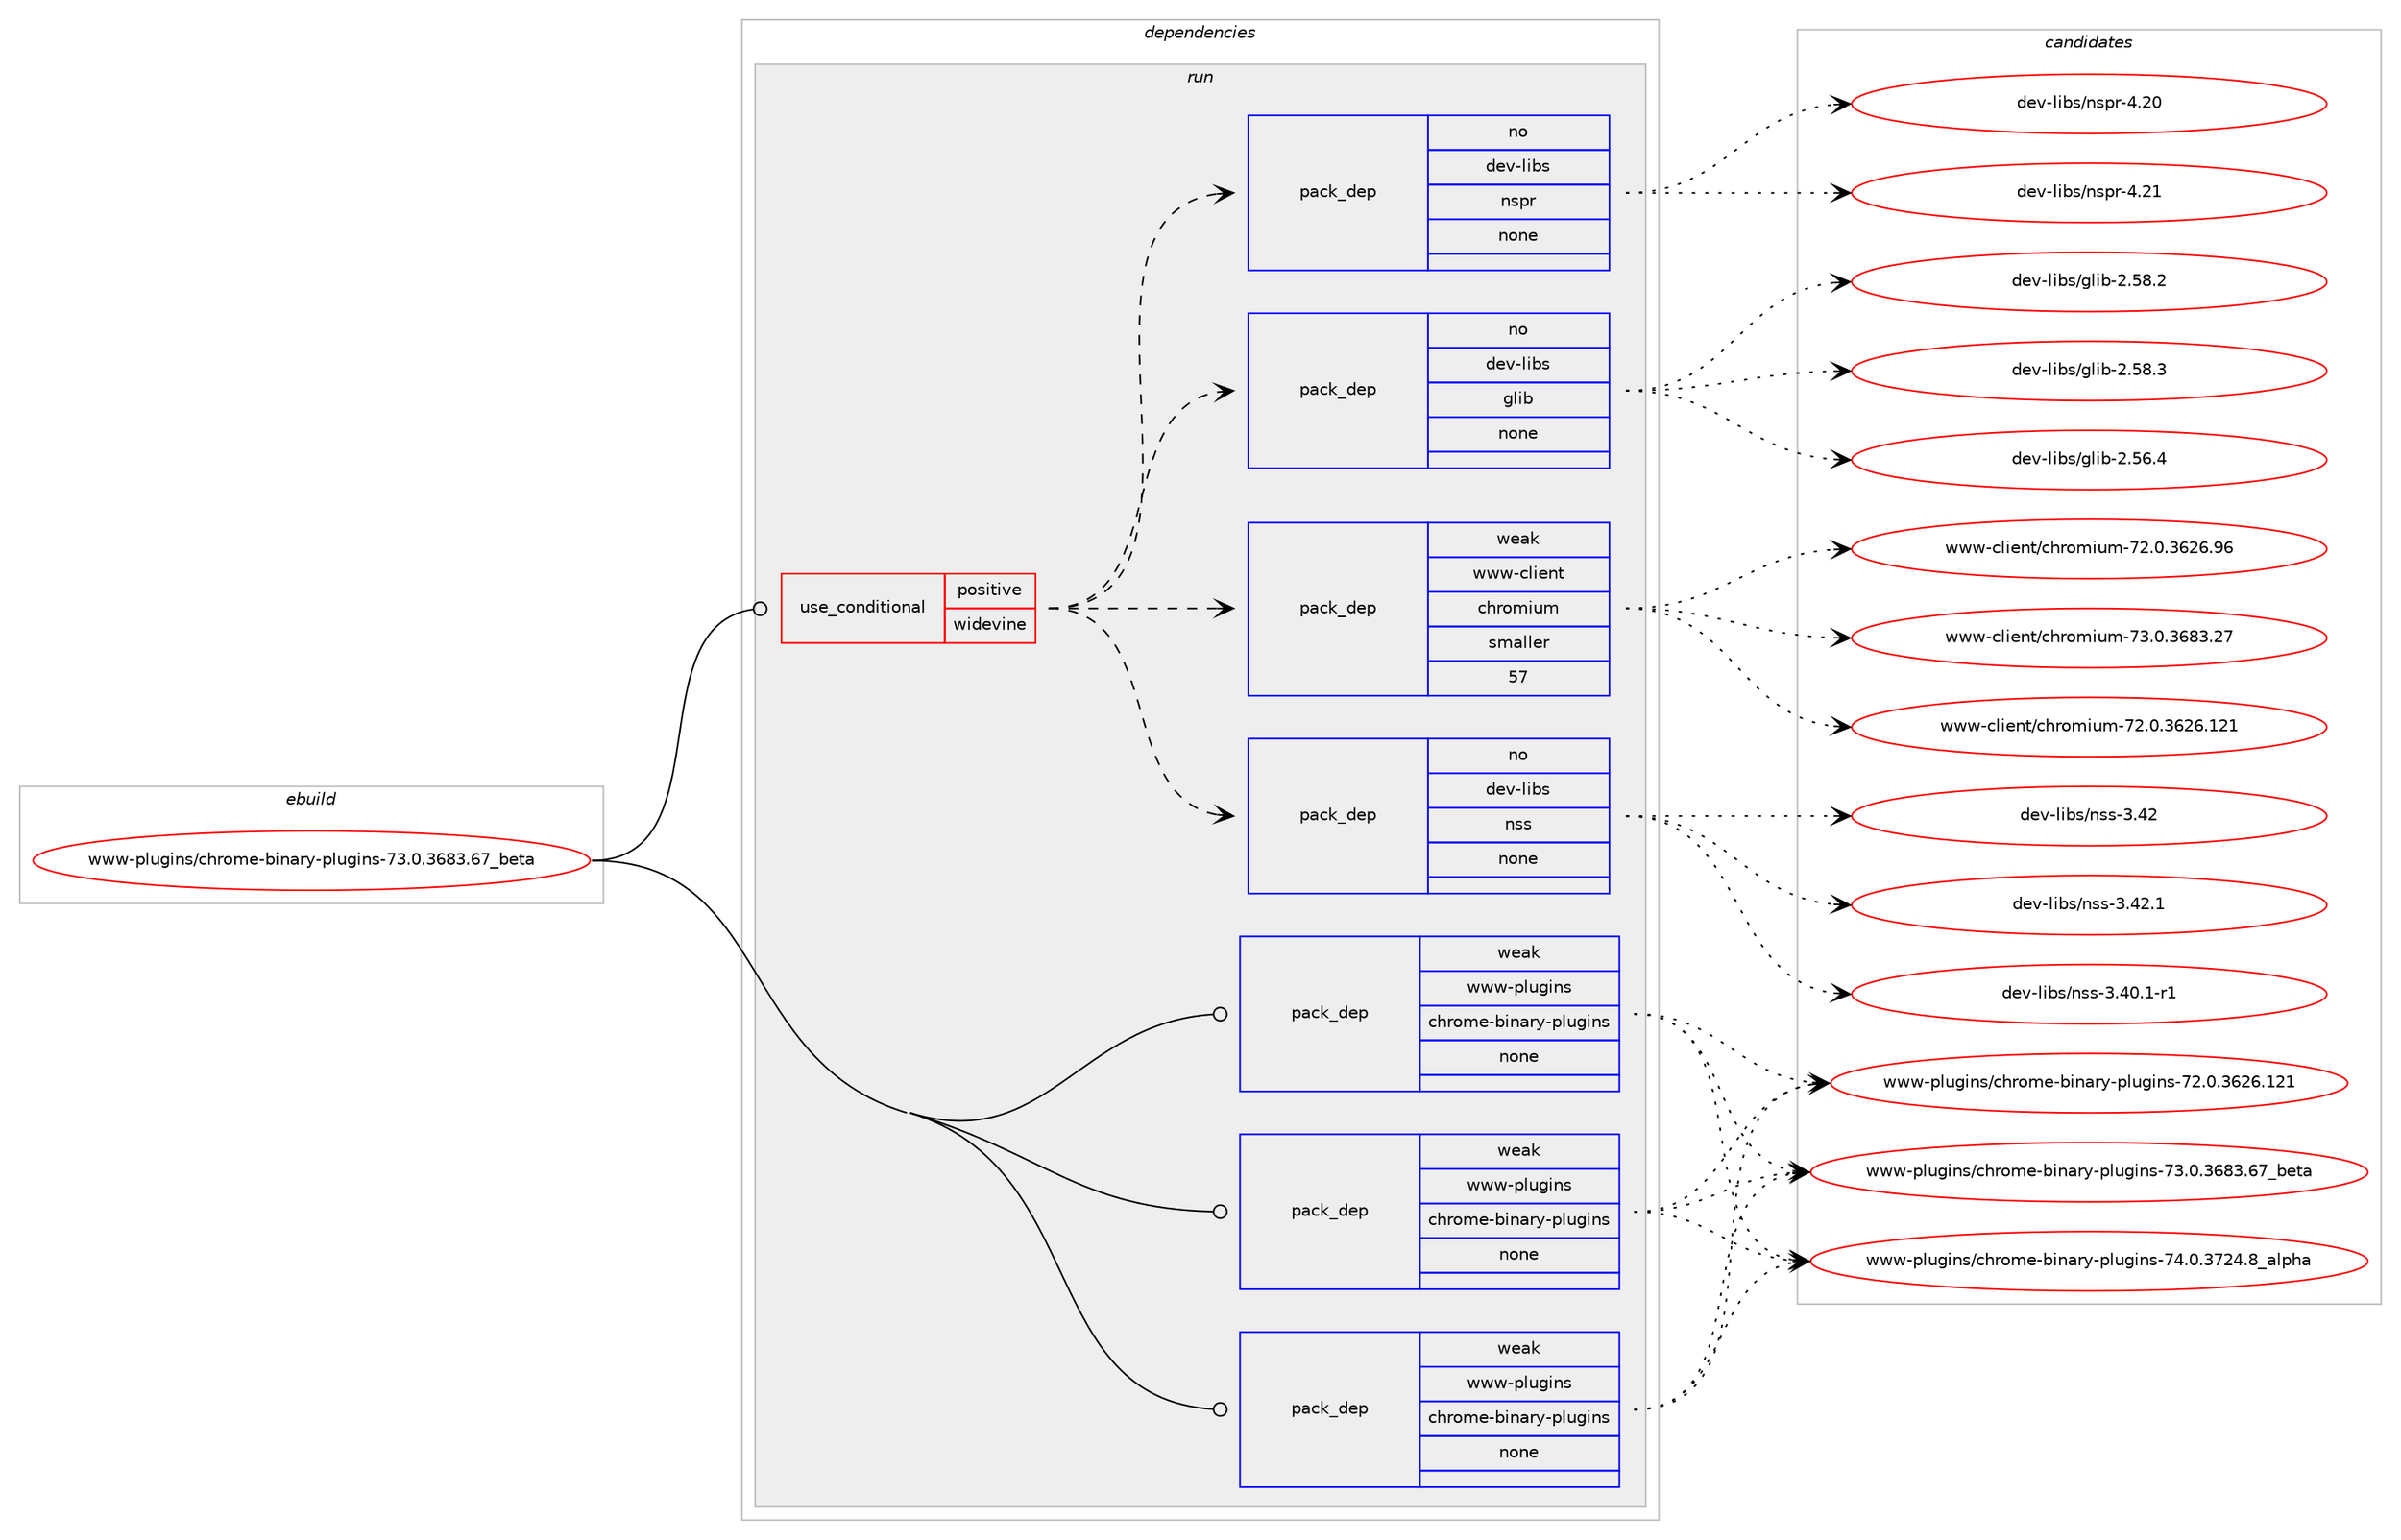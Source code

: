 digraph prolog {

# *************
# Graph options
# *************

newrank=true;
concentrate=true;
compound=true;
graph [rankdir=LR,fontname=Helvetica,fontsize=10,ranksep=1.5];#, ranksep=2.5, nodesep=0.2];
edge  [arrowhead=vee];
node  [fontname=Helvetica,fontsize=10];

# **********
# The ebuild
# **********

subgraph cluster_leftcol {
color=gray;
rank=same;
label=<<i>ebuild</i>>;
id [label="www-plugins/chrome-binary-plugins-73.0.3683.67_beta", color=red, width=4, href="../www-plugins/chrome-binary-plugins-73.0.3683.67_beta.svg"];
}

# ****************
# The dependencies
# ****************

subgraph cluster_midcol {
color=gray;
label=<<i>dependencies</i>>;
subgraph cluster_compile {
fillcolor="#eeeeee";
style=filled;
label=<<i>compile</i>>;
}
subgraph cluster_compileandrun {
fillcolor="#eeeeee";
style=filled;
label=<<i>compile and run</i>>;
}
subgraph cluster_run {
fillcolor="#eeeeee";
style=filled;
label=<<i>run</i>>;
subgraph cond459 {
dependency3789 [label=<<TABLE BORDER="0" CELLBORDER="1" CELLSPACING="0" CELLPADDING="4"><TR><TD ROWSPAN="3" CELLPADDING="10">use_conditional</TD></TR><TR><TD>positive</TD></TR><TR><TD>widevine</TD></TR></TABLE>>, shape=none, color=red];
subgraph pack3230 {
dependency3790 [label=<<TABLE BORDER="0" CELLBORDER="1" CELLSPACING="0" CELLPADDING="4" WIDTH="220"><TR><TD ROWSPAN="6" CELLPADDING="30">pack_dep</TD></TR><TR><TD WIDTH="110">no</TD></TR><TR><TD>dev-libs</TD></TR><TR><TD>glib</TD></TR><TR><TD>none</TD></TR><TR><TD></TD></TR></TABLE>>, shape=none, color=blue];
}
dependency3789:e -> dependency3790:w [weight=20,style="dashed",arrowhead="vee"];
subgraph pack3231 {
dependency3791 [label=<<TABLE BORDER="0" CELLBORDER="1" CELLSPACING="0" CELLPADDING="4" WIDTH="220"><TR><TD ROWSPAN="6" CELLPADDING="30">pack_dep</TD></TR><TR><TD WIDTH="110">no</TD></TR><TR><TD>dev-libs</TD></TR><TR><TD>nspr</TD></TR><TR><TD>none</TD></TR><TR><TD></TD></TR></TABLE>>, shape=none, color=blue];
}
dependency3789:e -> dependency3791:w [weight=20,style="dashed",arrowhead="vee"];
subgraph pack3232 {
dependency3792 [label=<<TABLE BORDER="0" CELLBORDER="1" CELLSPACING="0" CELLPADDING="4" WIDTH="220"><TR><TD ROWSPAN="6" CELLPADDING="30">pack_dep</TD></TR><TR><TD WIDTH="110">no</TD></TR><TR><TD>dev-libs</TD></TR><TR><TD>nss</TD></TR><TR><TD>none</TD></TR><TR><TD></TD></TR></TABLE>>, shape=none, color=blue];
}
dependency3789:e -> dependency3792:w [weight=20,style="dashed",arrowhead="vee"];
subgraph pack3233 {
dependency3793 [label=<<TABLE BORDER="0" CELLBORDER="1" CELLSPACING="0" CELLPADDING="4" WIDTH="220"><TR><TD ROWSPAN="6" CELLPADDING="30">pack_dep</TD></TR><TR><TD WIDTH="110">weak</TD></TR><TR><TD>www-client</TD></TR><TR><TD>chromium</TD></TR><TR><TD>smaller</TD></TR><TR><TD>57</TD></TR></TABLE>>, shape=none, color=blue];
}
dependency3789:e -> dependency3793:w [weight=20,style="dashed",arrowhead="vee"];
}
id:e -> dependency3789:w [weight=20,style="solid",arrowhead="odot"];
subgraph pack3234 {
dependency3794 [label=<<TABLE BORDER="0" CELLBORDER="1" CELLSPACING="0" CELLPADDING="4" WIDTH="220"><TR><TD ROWSPAN="6" CELLPADDING="30">pack_dep</TD></TR><TR><TD WIDTH="110">weak</TD></TR><TR><TD>www-plugins</TD></TR><TR><TD>chrome-binary-plugins</TD></TR><TR><TD>none</TD></TR><TR><TD></TD></TR></TABLE>>, shape=none, color=blue];
}
id:e -> dependency3794:w [weight=20,style="solid",arrowhead="odot"];
subgraph pack3235 {
dependency3795 [label=<<TABLE BORDER="0" CELLBORDER="1" CELLSPACING="0" CELLPADDING="4" WIDTH="220"><TR><TD ROWSPAN="6" CELLPADDING="30">pack_dep</TD></TR><TR><TD WIDTH="110">weak</TD></TR><TR><TD>www-plugins</TD></TR><TR><TD>chrome-binary-plugins</TD></TR><TR><TD>none</TD></TR><TR><TD></TD></TR></TABLE>>, shape=none, color=blue];
}
id:e -> dependency3795:w [weight=20,style="solid",arrowhead="odot"];
subgraph pack3236 {
dependency3796 [label=<<TABLE BORDER="0" CELLBORDER="1" CELLSPACING="0" CELLPADDING="4" WIDTH="220"><TR><TD ROWSPAN="6" CELLPADDING="30">pack_dep</TD></TR><TR><TD WIDTH="110">weak</TD></TR><TR><TD>www-plugins</TD></TR><TR><TD>chrome-binary-plugins</TD></TR><TR><TD>none</TD></TR><TR><TD></TD></TR></TABLE>>, shape=none, color=blue];
}
id:e -> dependency3796:w [weight=20,style="solid",arrowhead="odot"];
}
}

# **************
# The candidates
# **************

subgraph cluster_choices {
rank=same;
color=gray;
label=<<i>candidates</i>>;

subgraph choice3230 {
color=black;
nodesep=1;
choice1001011184510810598115471031081059845504653544652 [label="dev-libs/glib-2.56.4", color=red, width=4,href="../dev-libs/glib-2.56.4.svg"];
choice1001011184510810598115471031081059845504653564650 [label="dev-libs/glib-2.58.2", color=red, width=4,href="../dev-libs/glib-2.58.2.svg"];
choice1001011184510810598115471031081059845504653564651 [label="dev-libs/glib-2.58.3", color=red, width=4,href="../dev-libs/glib-2.58.3.svg"];
dependency3790:e -> choice1001011184510810598115471031081059845504653544652:w [style=dotted,weight="100"];
dependency3790:e -> choice1001011184510810598115471031081059845504653564650:w [style=dotted,weight="100"];
dependency3790:e -> choice1001011184510810598115471031081059845504653564651:w [style=dotted,weight="100"];
}
subgraph choice3231 {
color=black;
nodesep=1;
choice1001011184510810598115471101151121144552465048 [label="dev-libs/nspr-4.20", color=red, width=4,href="../dev-libs/nspr-4.20.svg"];
choice1001011184510810598115471101151121144552465049 [label="dev-libs/nspr-4.21", color=red, width=4,href="../dev-libs/nspr-4.21.svg"];
dependency3791:e -> choice1001011184510810598115471101151121144552465048:w [style=dotted,weight="100"];
dependency3791:e -> choice1001011184510810598115471101151121144552465049:w [style=dotted,weight="100"];
}
subgraph choice3232 {
color=black;
nodesep=1;
choice100101118451081059811547110115115455146524846494511449 [label="dev-libs/nss-3.40.1-r1", color=red, width=4,href="../dev-libs/nss-3.40.1-r1.svg"];
choice1001011184510810598115471101151154551465250 [label="dev-libs/nss-3.42", color=red, width=4,href="../dev-libs/nss-3.42.svg"];
choice10010111845108105981154711011511545514652504649 [label="dev-libs/nss-3.42.1", color=red, width=4,href="../dev-libs/nss-3.42.1.svg"];
dependency3792:e -> choice100101118451081059811547110115115455146524846494511449:w [style=dotted,weight="100"];
dependency3792:e -> choice1001011184510810598115471101151154551465250:w [style=dotted,weight="100"];
dependency3792:e -> choice10010111845108105981154711011511545514652504649:w [style=dotted,weight="100"];
}
subgraph choice3233 {
color=black;
nodesep=1;
choice119119119459910810510111011647991041141111091051171094555504648465154505446495049 [label="www-client/chromium-72.0.3626.121", color=red, width=4,href="../www-client/chromium-72.0.3626.121.svg"];
choice1191191194599108105101110116479910411411110910511710945555046484651545054465754 [label="www-client/chromium-72.0.3626.96", color=red, width=4,href="../www-client/chromium-72.0.3626.96.svg"];
choice1191191194599108105101110116479910411411110910511710945555146484651545651465055 [label="www-client/chromium-73.0.3683.27", color=red, width=4,href="../www-client/chromium-73.0.3683.27.svg"];
dependency3793:e -> choice119119119459910810510111011647991041141111091051171094555504648465154505446495049:w [style=dotted,weight="100"];
dependency3793:e -> choice1191191194599108105101110116479910411411110910511710945555046484651545054465754:w [style=dotted,weight="100"];
dependency3793:e -> choice1191191194599108105101110116479910411411110910511710945555146484651545651465055:w [style=dotted,weight="100"];
}
subgraph choice3234 {
color=black;
nodesep=1;
choice119119119451121081171031051101154799104114111109101459810511097114121451121081171031051101154555504648465154505446495049 [label="www-plugins/chrome-binary-plugins-72.0.3626.121", color=red, width=4,href="../www-plugins/chrome-binary-plugins-72.0.3626.121.svg"];
choice1191191194511210811710310511011547991041141111091014598105110971141214511210811710310511011545555146484651545651465455959810111697 [label="www-plugins/chrome-binary-plugins-73.0.3683.67_beta", color=red, width=4,href="../www-plugins/chrome-binary-plugins-73.0.3683.67_beta.svg"];
choice11911911945112108117103105110115479910411411110910145981051109711412145112108117103105110115455552464846515550524656959710811210497 [label="www-plugins/chrome-binary-plugins-74.0.3724.8_alpha", color=red, width=4,href="../www-plugins/chrome-binary-plugins-74.0.3724.8_alpha.svg"];
dependency3794:e -> choice119119119451121081171031051101154799104114111109101459810511097114121451121081171031051101154555504648465154505446495049:w [style=dotted,weight="100"];
dependency3794:e -> choice1191191194511210811710310511011547991041141111091014598105110971141214511210811710310511011545555146484651545651465455959810111697:w [style=dotted,weight="100"];
dependency3794:e -> choice11911911945112108117103105110115479910411411110910145981051109711412145112108117103105110115455552464846515550524656959710811210497:w [style=dotted,weight="100"];
}
subgraph choice3235 {
color=black;
nodesep=1;
choice119119119451121081171031051101154799104114111109101459810511097114121451121081171031051101154555504648465154505446495049 [label="www-plugins/chrome-binary-plugins-72.0.3626.121", color=red, width=4,href="../www-plugins/chrome-binary-plugins-72.0.3626.121.svg"];
choice1191191194511210811710310511011547991041141111091014598105110971141214511210811710310511011545555146484651545651465455959810111697 [label="www-plugins/chrome-binary-plugins-73.0.3683.67_beta", color=red, width=4,href="../www-plugins/chrome-binary-plugins-73.0.3683.67_beta.svg"];
choice11911911945112108117103105110115479910411411110910145981051109711412145112108117103105110115455552464846515550524656959710811210497 [label="www-plugins/chrome-binary-plugins-74.0.3724.8_alpha", color=red, width=4,href="../www-plugins/chrome-binary-plugins-74.0.3724.8_alpha.svg"];
dependency3795:e -> choice119119119451121081171031051101154799104114111109101459810511097114121451121081171031051101154555504648465154505446495049:w [style=dotted,weight="100"];
dependency3795:e -> choice1191191194511210811710310511011547991041141111091014598105110971141214511210811710310511011545555146484651545651465455959810111697:w [style=dotted,weight="100"];
dependency3795:e -> choice11911911945112108117103105110115479910411411110910145981051109711412145112108117103105110115455552464846515550524656959710811210497:w [style=dotted,weight="100"];
}
subgraph choice3236 {
color=black;
nodesep=1;
choice119119119451121081171031051101154799104114111109101459810511097114121451121081171031051101154555504648465154505446495049 [label="www-plugins/chrome-binary-plugins-72.0.3626.121", color=red, width=4,href="../www-plugins/chrome-binary-plugins-72.0.3626.121.svg"];
choice1191191194511210811710310511011547991041141111091014598105110971141214511210811710310511011545555146484651545651465455959810111697 [label="www-plugins/chrome-binary-plugins-73.0.3683.67_beta", color=red, width=4,href="../www-plugins/chrome-binary-plugins-73.0.3683.67_beta.svg"];
choice11911911945112108117103105110115479910411411110910145981051109711412145112108117103105110115455552464846515550524656959710811210497 [label="www-plugins/chrome-binary-plugins-74.0.3724.8_alpha", color=red, width=4,href="../www-plugins/chrome-binary-plugins-74.0.3724.8_alpha.svg"];
dependency3796:e -> choice119119119451121081171031051101154799104114111109101459810511097114121451121081171031051101154555504648465154505446495049:w [style=dotted,weight="100"];
dependency3796:e -> choice1191191194511210811710310511011547991041141111091014598105110971141214511210811710310511011545555146484651545651465455959810111697:w [style=dotted,weight="100"];
dependency3796:e -> choice11911911945112108117103105110115479910411411110910145981051109711412145112108117103105110115455552464846515550524656959710811210497:w [style=dotted,weight="100"];
}
}

}
